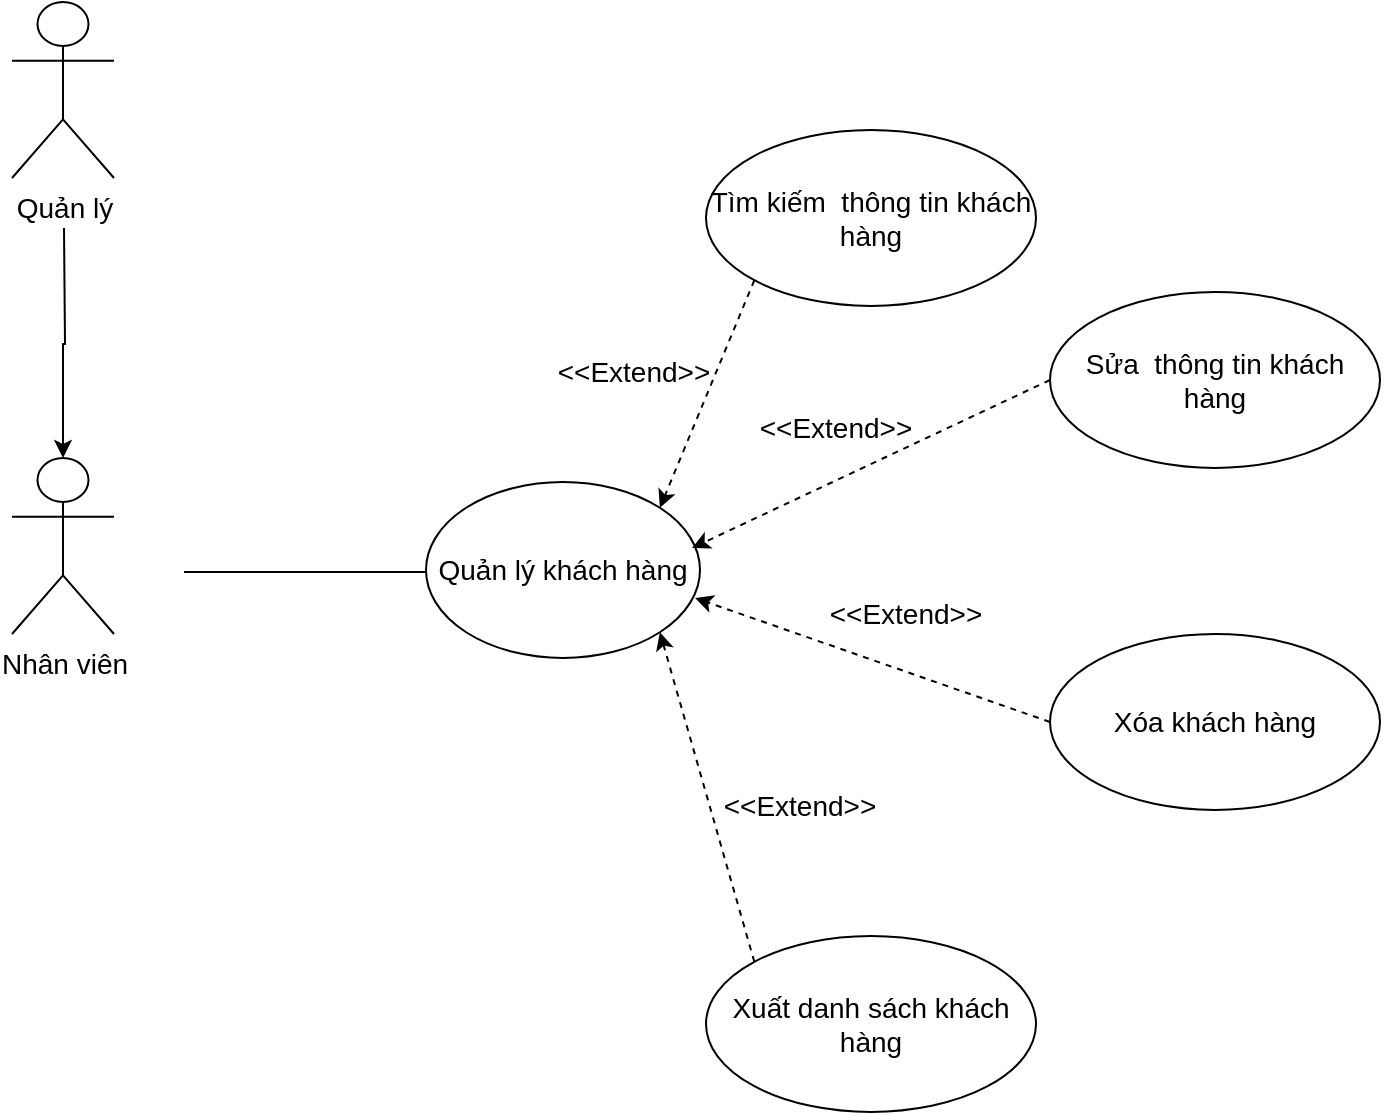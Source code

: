 <mxfile version="15.8.5" type="google"><diagram id="x8W2A-TYDwCpJl0YKy2R" name="Page-1"><mxGraphModel dx="1209" dy="653" grid="0" gridSize="10" guides="1" tooltips="1" connect="1" arrows="1" fold="1" page="1" pageScale="1" pageWidth="1654" pageHeight="2336" math="0" shadow="0"><root><mxCell id="0"/><mxCell id="1" parent="0"/><mxCell id="4zfS7c_06n-VwV-v3Kzf-3" value="" style="edgeStyle=orthogonalEdgeStyle;rounded=0;orthogonalLoop=1;jettySize=auto;html=1;fontSize=14;" parent="1" target="4zfS7c_06n-VwV-v3Kzf-2" edge="1"><mxGeometry relative="1" as="geometry"><mxPoint x="231" y="181" as="sourcePoint"/></mxGeometry></mxCell><mxCell id="4zfS7c_06n-VwV-v3Kzf-1" value="&lt;font style=&quot;font-size: 14px&quot;&gt;Quản lý&lt;/font&gt;" style="shape=umlActor;verticalLabelPosition=bottom;verticalAlign=top;html=1;outlineConnect=0;" parent="1" vertex="1"><mxGeometry x="205" y="68" width="51" height="88" as="geometry"/></mxCell><mxCell id="4zfS7c_06n-VwV-v3Kzf-2" value="Nhân viên" style="shape=umlActor;verticalLabelPosition=bottom;verticalAlign=top;html=1;outlineConnect=0;fontSize=14;" parent="1" vertex="1"><mxGeometry x="205" y="296" width="51" height="88" as="geometry"/></mxCell><mxCell id="4zfS7c_06n-VwV-v3Kzf-4" value="" style="endArrow=none;html=1;rounded=0;" parent="1" edge="1"><mxGeometry width="50" height="50" relative="1" as="geometry"><mxPoint x="291" y="353" as="sourcePoint"/><mxPoint x="413" y="353" as="targetPoint"/></mxGeometry></mxCell><mxCell id="4zfS7c_06n-VwV-v3Kzf-5" value="Quản lý khách hàng" style="ellipse;whiteSpace=wrap;html=1;fontSize=14;" parent="1" vertex="1"><mxGeometry x="412" y="308" width="137" height="88" as="geometry"/></mxCell><mxCell id="4zfS7c_06n-VwV-v3Kzf-10" value="Tìm kiếm&amp;nbsp; thông tin khách hàng" style="ellipse;whiteSpace=wrap;html=1;fontSize=14;" parent="1" vertex="1"><mxGeometry x="552" y="132" width="165" height="88" as="geometry"/></mxCell><mxCell id="4zfS7c_06n-VwV-v3Kzf-12" value="Sửa&amp;nbsp; thông tin khách hàng" style="ellipse;whiteSpace=wrap;html=1;fontSize=14;" parent="1" vertex="1"><mxGeometry x="724" y="213" width="165" height="88" as="geometry"/></mxCell><mxCell id="4zfS7c_06n-VwV-v3Kzf-14" value="Xóa khách hàng" style="ellipse;whiteSpace=wrap;html=1;fontSize=14;" parent="1" vertex="1"><mxGeometry x="724" y="384" width="165" height="88" as="geometry"/></mxCell><mxCell id="4zfS7c_06n-VwV-v3Kzf-15" value="Xuất danh sách khách hàng" style="ellipse;whiteSpace=wrap;html=1;fontSize=14;" parent="1" vertex="1"><mxGeometry x="552" y="535" width="165" height="88" as="geometry"/></mxCell><mxCell id="4zfS7c_06n-VwV-v3Kzf-117" value="&amp;lt;&amp;lt;Extend&amp;gt;&amp;gt;" style="text;html=1;strokeColor=none;fillColor=none;align=center;verticalAlign=middle;whiteSpace=wrap;rounded=0;fontSize=14;" parent="1" vertex="1"><mxGeometry x="466" y="237" width="100" height="31" as="geometry"/></mxCell><mxCell id="4zfS7c_06n-VwV-v3Kzf-118" value="&amp;lt;&amp;lt;Extend&amp;gt;&amp;gt;" style="text;html=1;strokeColor=none;fillColor=none;align=center;verticalAlign=middle;whiteSpace=wrap;rounded=0;fontSize=14;" parent="1" vertex="1"><mxGeometry x="570" y="266" width="94" height="30" as="geometry"/></mxCell><mxCell id="4zfS7c_06n-VwV-v3Kzf-119" value="&amp;lt;&amp;lt;Extend&amp;gt;&amp;gt;" style="text;html=1;strokeColor=none;fillColor=none;align=center;verticalAlign=middle;whiteSpace=wrap;rounded=0;fontSize=14;" parent="1" vertex="1"><mxGeometry x="552" y="455" width="94" height="30" as="geometry"/></mxCell><mxCell id="4zfS7c_06n-VwV-v3Kzf-120" value="&amp;lt;&amp;lt;Extend&amp;gt;&amp;gt;" style="text;html=1;strokeColor=none;fillColor=none;align=center;verticalAlign=middle;whiteSpace=wrap;rounded=0;fontSize=14;" parent="1" vertex="1"><mxGeometry x="605" y="359" width="94" height="30" as="geometry"/></mxCell><mxCell id="SMaueb8YJD8Lg3tVsW70-3" value="" style="endArrow=classic;html=1;rounded=0;dashed=1;exitX=0;exitY=1;exitDx=0;exitDy=0;entryX=1;entryY=0;entryDx=0;entryDy=0;" parent="1" source="4zfS7c_06n-VwV-v3Kzf-10" target="4zfS7c_06n-VwV-v3Kzf-5" edge="1"><mxGeometry width="50" height="50" relative="1" as="geometry"><mxPoint x="391" y="229" as="sourcePoint"/><mxPoint x="441" y="179" as="targetPoint"/></mxGeometry></mxCell><mxCell id="SMaueb8YJD8Lg3tVsW70-4" value="" style="endArrow=classic;html=1;rounded=0;dashed=1;exitX=0;exitY=0.5;exitDx=0;exitDy=0;entryX=0.971;entryY=0.375;entryDx=0;entryDy=0;entryPerimeter=0;" parent="1" source="4zfS7c_06n-VwV-v3Kzf-12" target="4zfS7c_06n-VwV-v3Kzf-5" edge="1"><mxGeometry width="50" height="50" relative="1" as="geometry"><mxPoint x="586.341" y="217.207" as="sourcePoint"/><mxPoint x="539" y="331" as="targetPoint"/></mxGeometry></mxCell><mxCell id="SMaueb8YJD8Lg3tVsW70-5" value="" style="endArrow=classic;html=1;rounded=0;dashed=1;exitX=0;exitY=0.5;exitDx=0;exitDy=0;entryX=0.982;entryY=0.659;entryDx=0;entryDy=0;entryPerimeter=0;" parent="1" source="4zfS7c_06n-VwV-v3Kzf-14" target="4zfS7c_06n-VwV-v3Kzf-5" edge="1"><mxGeometry width="50" height="50" relative="1" as="geometry"><mxPoint x="734" y="267" as="sourcePoint"/><mxPoint x="549" y="341" as="targetPoint"/></mxGeometry></mxCell><mxCell id="SMaueb8YJD8Lg3tVsW70-6" value="" style="endArrow=classic;html=1;rounded=0;dashed=1;exitX=0;exitY=0;exitDx=0;exitDy=0;entryX=1;entryY=1;entryDx=0;entryDy=0;" parent="1" source="4zfS7c_06n-VwV-v3Kzf-15" target="4zfS7c_06n-VwV-v3Kzf-5" edge="1"><mxGeometry width="50" height="50" relative="1" as="geometry"><mxPoint x="734" y="438" as="sourcePoint"/><mxPoint x="556.534" y="375.992" as="targetPoint"/></mxGeometry></mxCell></root></mxGraphModel></diagram></mxfile>